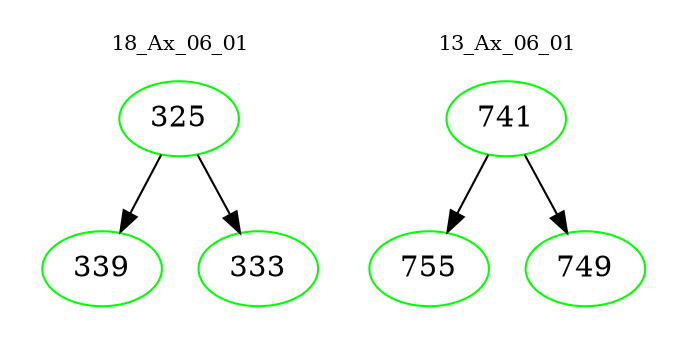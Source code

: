 digraph{
subgraph cluster_0 {
color = white
label = "18_Ax_06_01";
fontsize=10;
T0_325 [label="325", color="green"]
T0_325 -> T0_339 [color="black"]
T0_339 [label="339", color="green"]
T0_325 -> T0_333 [color="black"]
T0_333 [label="333", color="green"]
}
subgraph cluster_1 {
color = white
label = "13_Ax_06_01";
fontsize=10;
T1_741 [label="741", color="green"]
T1_741 -> T1_755 [color="black"]
T1_755 [label="755", color="green"]
T1_741 -> T1_749 [color="black"]
T1_749 [label="749", color="green"]
}
}
